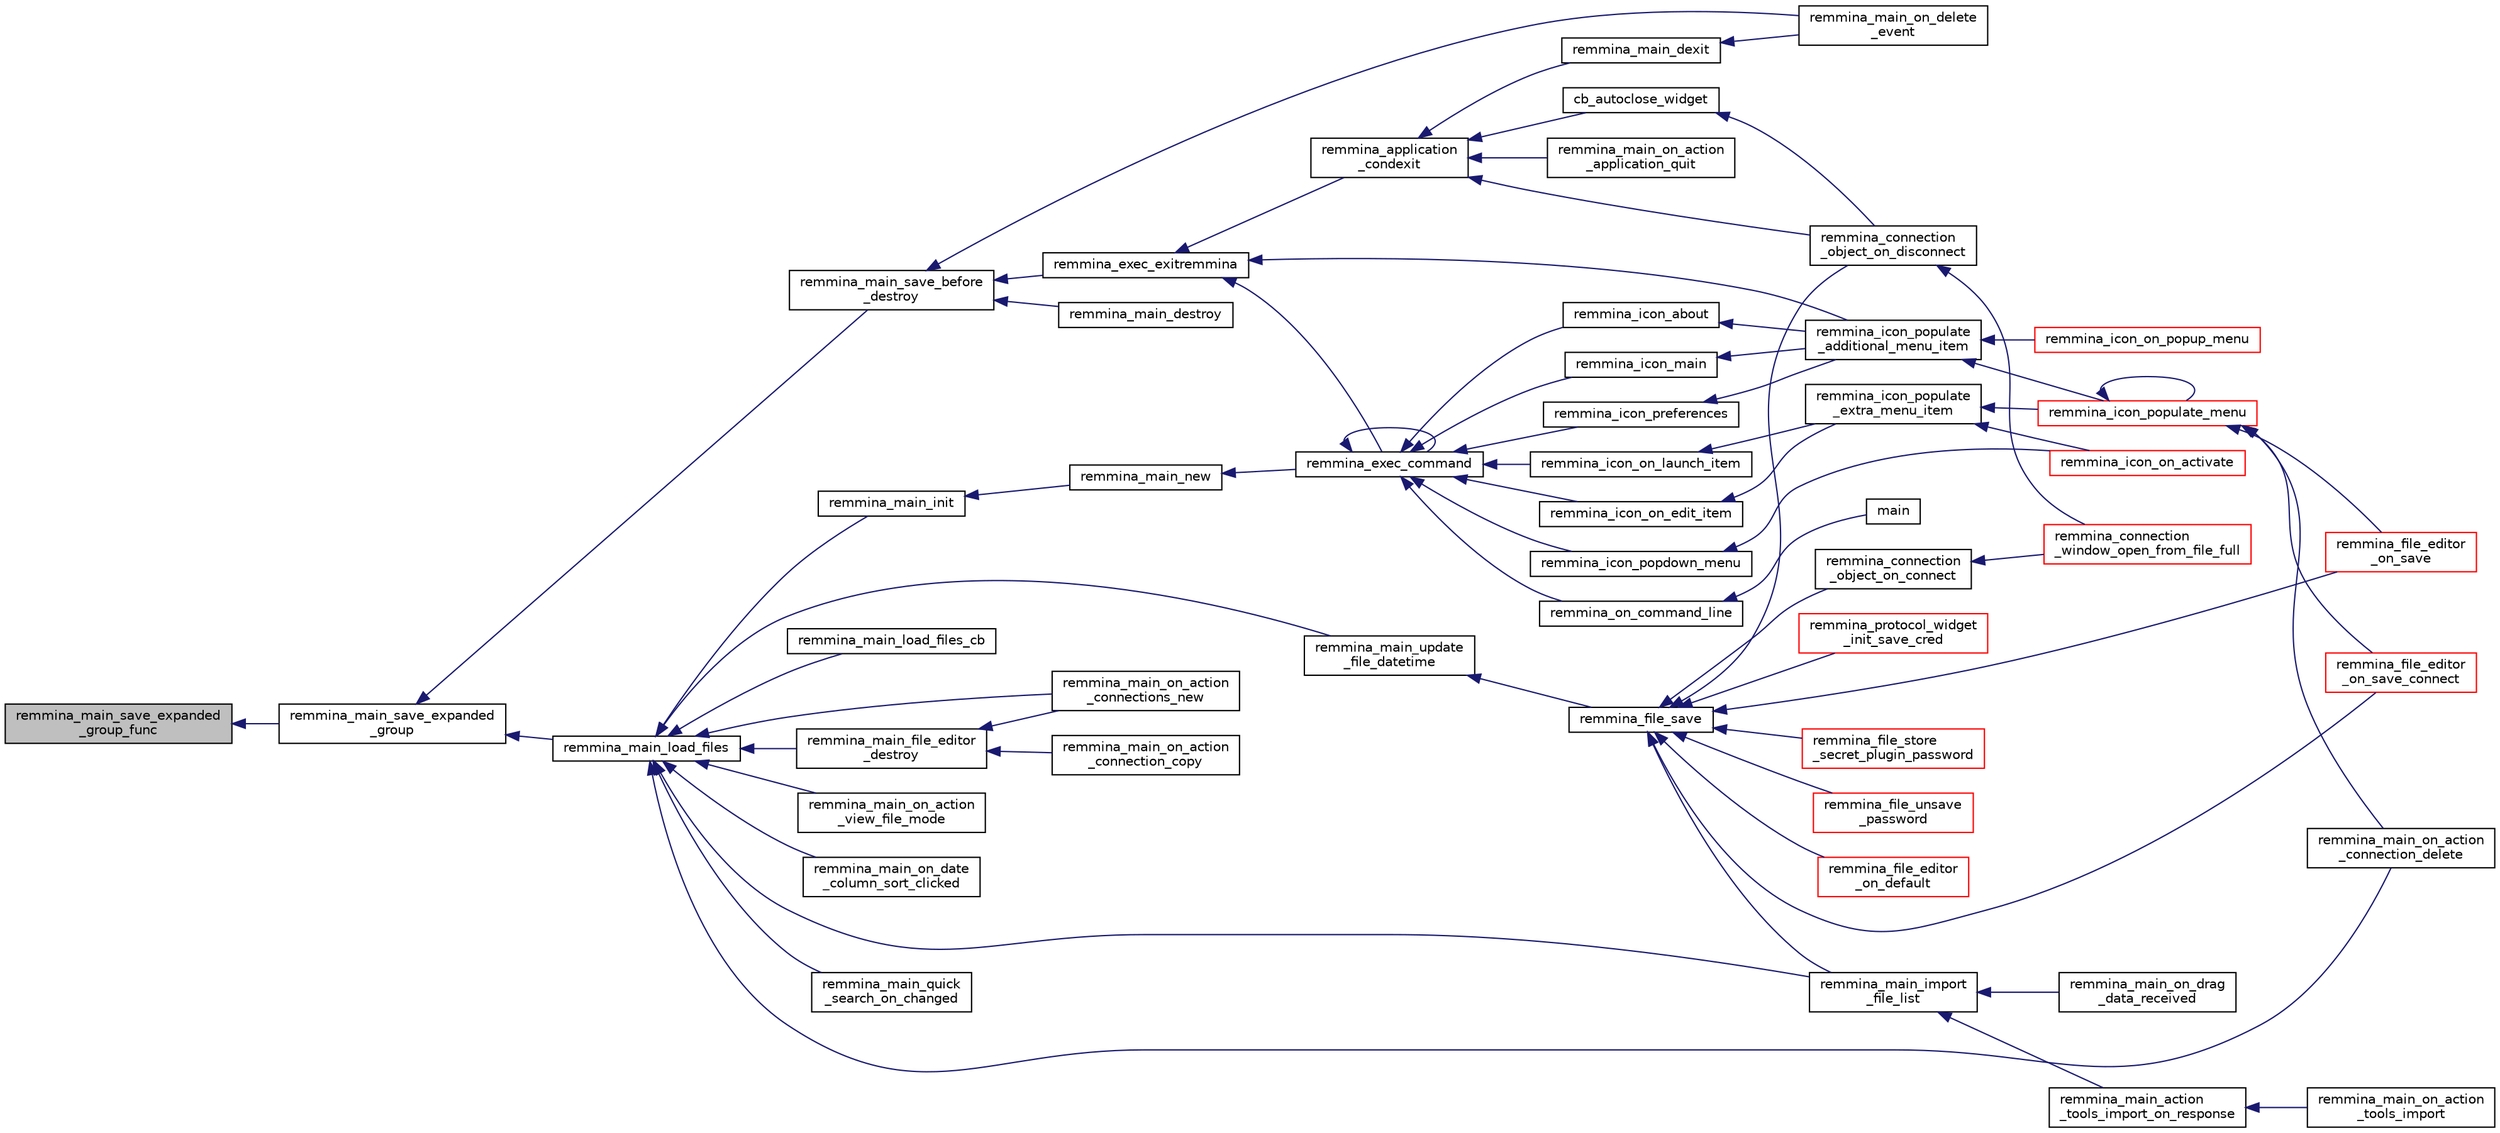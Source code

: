 digraph "remmina_main_save_expanded_group_func"
{
  edge [fontname="Helvetica",fontsize="10",labelfontname="Helvetica",labelfontsize="10"];
  node [fontname="Helvetica",fontsize="10",shape=record];
  rankdir="LR";
  Node6116 [label="remmina_main_save_expanded\l_group_func",height=0.2,width=0.4,color="black", fillcolor="grey75", style="filled", fontcolor="black"];
  Node6116 -> Node6117 [dir="back",color="midnightblue",fontsize="10",style="solid",fontname="Helvetica"];
  Node6117 [label="remmina_main_save_expanded\l_group",height=0.2,width=0.4,color="black", fillcolor="white", style="filled",URL="$remmina__main_8c.html#ad8744dc59ba8072ffdf557b6c94e9f40"];
  Node6117 -> Node6118 [dir="back",color="midnightblue",fontsize="10",style="solid",fontname="Helvetica"];
  Node6118 [label="remmina_main_save_before\l_destroy",height=0.2,width=0.4,color="black", fillcolor="white", style="filled",URL="$remmina__main_8h.html#a95cedb0d631aacbd1b4a5ee1e10a40a5"];
  Node6118 -> Node6119 [dir="back",color="midnightblue",fontsize="10",style="solid",fontname="Helvetica"];
  Node6119 [label="remmina_exec_exitremmina",height=0.2,width=0.4,color="black", fillcolor="white", style="filled",URL="$remmina__exec_8h.html#adbaf105af1039e44ba503a8d7174535f"];
  Node6119 -> Node6120 [dir="back",color="midnightblue",fontsize="10",style="solid",fontname="Helvetica"];
  Node6120 [label="remmina_application\l_condexit",height=0.2,width=0.4,color="black", fillcolor="white", style="filled",URL="$remmina__exec_8h.html#aaa67e07e2426828d7e7b9b30d2038d31"];
  Node6120 -> Node6121 [dir="back",color="midnightblue",fontsize="10",style="solid",fontname="Helvetica"];
  Node6121 [label="cb_autoclose_widget",height=0.2,width=0.4,color="black", fillcolor="white", style="filled",URL="$remmina__connection__window_8c.html#a6d866a05da5d47a9342d4c87dbf70863"];
  Node6121 -> Node6122 [dir="back",color="midnightblue",fontsize="10",style="solid",fontname="Helvetica"];
  Node6122 [label="remmina_connection\l_object_on_disconnect",height=0.2,width=0.4,color="black", fillcolor="white", style="filled",URL="$remmina__connection__window_8c.html#ad6ea67e2303625444fb4936a114e82df"];
  Node6122 -> Node6123 [dir="back",color="midnightblue",fontsize="10",style="solid",fontname="Helvetica"];
  Node6123 [label="remmina_connection\l_window_open_from_file_full",height=0.2,width=0.4,color="red", fillcolor="white", style="filled",URL="$remmina__connection__window_8h.html#adbf2b670ca3bae96a99cb0b36021a961"];
  Node6120 -> Node6122 [dir="back",color="midnightblue",fontsize="10",style="solid",fontname="Helvetica"];
  Node6120 -> Node6182 [dir="back",color="midnightblue",fontsize="10",style="solid",fontname="Helvetica"];
  Node6182 [label="remmina_main_dexit",height=0.2,width=0.4,color="black", fillcolor="white", style="filled",URL="$remmina__main_8c.html#a33ef5745d8b934ef52379c277d3a1ab2"];
  Node6182 -> Node6183 [dir="back",color="midnightblue",fontsize="10",style="solid",fontname="Helvetica"];
  Node6183 [label="remmina_main_on_delete\l_event",height=0.2,width=0.4,color="black", fillcolor="white", style="filled",URL="$remmina__main_8c.html#a40493bb60c169e53e2e08a0d0a808302"];
  Node6120 -> Node6184 [dir="back",color="midnightblue",fontsize="10",style="solid",fontname="Helvetica"];
  Node6184 [label="remmina_main_on_action\l_application_quit",height=0.2,width=0.4,color="black", fillcolor="white", style="filled",URL="$remmina__main_8c.html#a4948f36273d9da969521981851149271"];
  Node6119 -> Node6126 [dir="back",color="midnightblue",fontsize="10",style="solid",fontname="Helvetica"];
  Node6126 [label="remmina_exec_command",height=0.2,width=0.4,color="black", fillcolor="white", style="filled",URL="$remmina__exec_8h.html#a424cabdcff647797061e7482049d62a7"];
  Node6126 -> Node6127 [dir="back",color="midnightblue",fontsize="10",style="solid",fontname="Helvetica"];
  Node6127 [label="remmina_on_command_line",height=0.2,width=0.4,color="black", fillcolor="white", style="filled",URL="$remmina_8c.html#aeb286fc5bd52ab5382ab8cb495dc2914"];
  Node6127 -> Node6128 [dir="back",color="midnightblue",fontsize="10",style="solid",fontname="Helvetica"];
  Node6128 [label="main",height=0.2,width=0.4,color="black", fillcolor="white", style="filled",URL="$remmina_8c.html#a0ddf1224851353fc92bfbff6f499fa97"];
  Node6126 -> Node6126 [dir="back",color="midnightblue",fontsize="10",style="solid",fontname="Helvetica"];
  Node6126 -> Node6129 [dir="back",color="midnightblue",fontsize="10",style="solid",fontname="Helvetica"];
  Node6129 [label="remmina_icon_main",height=0.2,width=0.4,color="black", fillcolor="white", style="filled",URL="$remmina__icon_8c.html#a920476110ab6410c8fc8cf734109e497"];
  Node6129 -> Node6130 [dir="back",color="midnightblue",fontsize="10",style="solid",fontname="Helvetica"];
  Node6130 [label="remmina_icon_populate\l_additional_menu_item",height=0.2,width=0.4,color="black", fillcolor="white", style="filled",URL="$remmina__icon_8c.html#a8aaf73ed94cf20dcce1c7be26262cb56"];
  Node6130 -> Node6131 [dir="back",color="midnightblue",fontsize="10",style="solid",fontname="Helvetica"];
  Node6131 [label="remmina_icon_populate_menu",height=0.2,width=0.4,color="red", fillcolor="white", style="filled",URL="$remmina__icon_8h.html#af80ed314f91d653237249d839c7fc3b2"];
  Node6131 -> Node6132 [dir="back",color="midnightblue",fontsize="10",style="solid",fontname="Helvetica"];
  Node6132 [label="remmina_file_editor\l_on_save",height=0.2,width=0.4,color="red", fillcolor="white", style="filled",URL="$remmina__file__editor_8c.html#ac2a5cf9cdcf640986e245eb04be9c4ad"];
  Node6131 -> Node6134 [dir="back",color="midnightblue",fontsize="10",style="solid",fontname="Helvetica"];
  Node6134 [label="remmina_file_editor\l_on_save_connect",height=0.2,width=0.4,color="red", fillcolor="white", style="filled",URL="$remmina__file__editor_8c.html#a57224f3f69f04f398de563b71be6b18e"];
  Node6131 -> Node6131 [dir="back",color="midnightblue",fontsize="10",style="solid",fontname="Helvetica"];
  Node6131 -> Node6138 [dir="back",color="midnightblue",fontsize="10",style="solid",fontname="Helvetica"];
  Node6138 [label="remmina_main_on_action\l_connection_delete",height=0.2,width=0.4,color="black", fillcolor="white", style="filled",URL="$remmina__main_8c.html#aa0cd57e00874ae6ca8b0ee83213267da"];
  Node6130 -> Node6139 [dir="back",color="midnightblue",fontsize="10",style="solid",fontname="Helvetica"];
  Node6139 [label="remmina_icon_on_popup_menu",height=0.2,width=0.4,color="red", fillcolor="white", style="filled",URL="$remmina__icon_8c.html#a95b917790eeb38e48137018796bdda93"];
  Node6126 -> Node6140 [dir="back",color="midnightblue",fontsize="10",style="solid",fontname="Helvetica"];
  Node6140 [label="remmina_icon_preferences",height=0.2,width=0.4,color="black", fillcolor="white", style="filled",URL="$remmina__icon_8c.html#ad3b0e3d12e4854eae05b1afea19da404"];
  Node6140 -> Node6130 [dir="back",color="midnightblue",fontsize="10",style="solid",fontname="Helvetica"];
  Node6126 -> Node6141 [dir="back",color="midnightblue",fontsize="10",style="solid",fontname="Helvetica"];
  Node6141 [label="remmina_icon_about",height=0.2,width=0.4,color="black", fillcolor="white", style="filled",URL="$remmina__icon_8c.html#a5cdf1958ef01e49889bcee2e90e2cf71"];
  Node6141 -> Node6130 [dir="back",color="midnightblue",fontsize="10",style="solid",fontname="Helvetica"];
  Node6126 -> Node6142 [dir="back",color="midnightblue",fontsize="10",style="solid",fontname="Helvetica"];
  Node6142 [label="remmina_icon_on_launch_item",height=0.2,width=0.4,color="black", fillcolor="white", style="filled",URL="$remmina__icon_8c.html#ad1699688680e12abcfd5c74dd2f76d83"];
  Node6142 -> Node6143 [dir="back",color="midnightblue",fontsize="10",style="solid",fontname="Helvetica"];
  Node6143 [label="remmina_icon_populate\l_extra_menu_item",height=0.2,width=0.4,color="black", fillcolor="white", style="filled",URL="$remmina__icon_8c.html#a2847311861df3a2f1c8bbcd35cf3fd6f"];
  Node6143 -> Node6131 [dir="back",color="midnightblue",fontsize="10",style="solid",fontname="Helvetica"];
  Node6143 -> Node6144 [dir="back",color="midnightblue",fontsize="10",style="solid",fontname="Helvetica"];
  Node6144 [label="remmina_icon_on_activate",height=0.2,width=0.4,color="red", fillcolor="white", style="filled",URL="$remmina__icon_8c.html#af175fef31eb95974094088235b3a2b1d"];
  Node6126 -> Node6145 [dir="back",color="midnightblue",fontsize="10",style="solid",fontname="Helvetica"];
  Node6145 [label="remmina_icon_on_edit_item",height=0.2,width=0.4,color="black", fillcolor="white", style="filled",URL="$remmina__icon_8c.html#af8708120906a8dc41a7998ebf9ecd129"];
  Node6145 -> Node6143 [dir="back",color="midnightblue",fontsize="10",style="solid",fontname="Helvetica"];
  Node6126 -> Node6146 [dir="back",color="midnightblue",fontsize="10",style="solid",fontname="Helvetica"];
  Node6146 [label="remmina_icon_popdown_menu",height=0.2,width=0.4,color="black", fillcolor="white", style="filled",URL="$remmina__icon_8c.html#a444be76e3c3a065279c5f9abc7fae833"];
  Node6146 -> Node6144 [dir="back",color="midnightblue",fontsize="10",style="solid",fontname="Helvetica"];
  Node6119 -> Node6130 [dir="back",color="midnightblue",fontsize="10",style="solid",fontname="Helvetica"];
  Node6118 -> Node6183 [dir="back",color="midnightblue",fontsize="10",style="solid",fontname="Helvetica"];
  Node6118 -> Node6185 [dir="back",color="midnightblue",fontsize="10",style="solid",fontname="Helvetica"];
  Node6185 [label="remmina_main_destroy",height=0.2,width=0.4,color="black", fillcolor="white", style="filled",URL="$remmina__main_8h.html#a77d974da2ddd1ea7c87f8b9bb1eedda8"];
  Node6117 -> Node6186 [dir="back",color="midnightblue",fontsize="10",style="solid",fontname="Helvetica"];
  Node6186 [label="remmina_main_load_files",height=0.2,width=0.4,color="black", fillcolor="white", style="filled",URL="$remmina__main_8c.html#a3617295e74fa84edbd41dedc601402a7"];
  Node6186 -> Node6187 [dir="back",color="midnightblue",fontsize="10",style="solid",fontname="Helvetica"];
  Node6187 [label="remmina_main_load_files_cb",height=0.2,width=0.4,color="black", fillcolor="white", style="filled",URL="$remmina__main_8c.html#a2d8aed506a9e65e444507b6eae74bbb0"];
  Node6186 -> Node6188 [dir="back",color="midnightblue",fontsize="10",style="solid",fontname="Helvetica"];
  Node6188 [label="remmina_main_file_editor\l_destroy",height=0.2,width=0.4,color="black", fillcolor="white", style="filled",URL="$remmina__main_8c.html#a6a466d0b07944e619bd9b0e473c8a5bd"];
  Node6188 -> Node6189 [dir="back",color="midnightblue",fontsize="10",style="solid",fontname="Helvetica"];
  Node6189 [label="remmina_main_on_action\l_connections_new",height=0.2,width=0.4,color="black", fillcolor="white", style="filled",URL="$remmina__main_8c.html#a2ca39ab0b22fd98257504ded7eeec618"];
  Node6188 -> Node6190 [dir="back",color="midnightblue",fontsize="10",style="solid",fontname="Helvetica"];
  Node6190 [label="remmina_main_on_action\l_connection_copy",height=0.2,width=0.4,color="black", fillcolor="white", style="filled",URL="$remmina__main_8c.html#a58b83c6d07785319ed55f937b1c734f5"];
  Node6186 -> Node6189 [dir="back",color="midnightblue",fontsize="10",style="solid",fontname="Helvetica"];
  Node6186 -> Node6138 [dir="back",color="midnightblue",fontsize="10",style="solid",fontname="Helvetica"];
  Node6186 -> Node6191 [dir="back",color="midnightblue",fontsize="10",style="solid",fontname="Helvetica"];
  Node6191 [label="remmina_main_on_action\l_view_file_mode",height=0.2,width=0.4,color="black", fillcolor="white", style="filled",URL="$remmina__main_8c.html#af53a0f0667da4a5198655a69f7a4af3e"];
  Node6186 -> Node6192 [dir="back",color="midnightblue",fontsize="10",style="solid",fontname="Helvetica"];
  Node6192 [label="remmina_main_on_date\l_column_sort_clicked",height=0.2,width=0.4,color="black", fillcolor="white", style="filled",URL="$remmina__main_8c.html#a3d60de4c121cae0c82e60b13873073db"];
  Node6186 -> Node6193 [dir="back",color="midnightblue",fontsize="10",style="solid",fontname="Helvetica"];
  Node6193 [label="remmina_main_import\l_file_list",height=0.2,width=0.4,color="black", fillcolor="white", style="filled",URL="$remmina__main_8c.html#ac767825cb87a34531306cfb587216d20"];
  Node6193 -> Node6194 [dir="back",color="midnightblue",fontsize="10",style="solid",fontname="Helvetica"];
  Node6194 [label="remmina_main_action\l_tools_import_on_response",height=0.2,width=0.4,color="black", fillcolor="white", style="filled",URL="$remmina__main_8c.html#a85aa313453e0ecaa17bcce233973998d"];
  Node6194 -> Node6195 [dir="back",color="midnightblue",fontsize="10",style="solid",fontname="Helvetica"];
  Node6195 [label="remmina_main_on_action\l_tools_import",height=0.2,width=0.4,color="black", fillcolor="white", style="filled",URL="$remmina__main_8c.html#a9e706f753d46c8efdb0b7f2b0539081e"];
  Node6193 -> Node6196 [dir="back",color="midnightblue",fontsize="10",style="solid",fontname="Helvetica"];
  Node6196 [label="remmina_main_on_drag\l_data_received",height=0.2,width=0.4,color="black", fillcolor="white", style="filled",URL="$remmina__main_8c.html#adf073486149762f547504020484bff70"];
  Node6186 -> Node6197 [dir="back",color="midnightblue",fontsize="10",style="solid",fontname="Helvetica"];
  Node6197 [label="remmina_main_quick\l_search_on_changed",height=0.2,width=0.4,color="black", fillcolor="white", style="filled",URL="$remmina__main_8c.html#a1cac4199e40e35bf3fcdb98841615657"];
  Node6186 -> Node6198 [dir="back",color="midnightblue",fontsize="10",style="solid",fontname="Helvetica"];
  Node6198 [label="remmina_main_init",height=0.2,width=0.4,color="black", fillcolor="white", style="filled",URL="$remmina__main_8c.html#afefc1b651e1c546e949dbe6df72b0300"];
  Node6198 -> Node6199 [dir="back",color="midnightblue",fontsize="10",style="solid",fontname="Helvetica"];
  Node6199 [label="remmina_main_new",height=0.2,width=0.4,color="black", fillcolor="white", style="filled",URL="$remmina__main_8h.html#a0c322c3136c4225d5f8d4cee318afce7"];
  Node6199 -> Node6126 [dir="back",color="midnightblue",fontsize="10",style="solid",fontname="Helvetica"];
  Node6186 -> Node6200 [dir="back",color="midnightblue",fontsize="10",style="solid",fontname="Helvetica"];
  Node6200 [label="remmina_main_update\l_file_datetime",height=0.2,width=0.4,color="black", fillcolor="white", style="filled",URL="$remmina__main_8h.html#a5ae0372dafe41f96a09097c07d1b270a"];
  Node6200 -> Node6201 [dir="back",color="midnightblue",fontsize="10",style="solid",fontname="Helvetica"];
  Node6201 [label="remmina_file_save",height=0.2,width=0.4,color="black", fillcolor="white", style="filled",URL="$remmina__file_8h.html#a8c893a5deec9bc446bd89cc9973416c7"];
  Node6201 -> Node6166 [dir="back",color="midnightblue",fontsize="10",style="solid",fontname="Helvetica"];
  Node6166 [label="remmina_connection\l_object_on_connect",height=0.2,width=0.4,color="black", fillcolor="white", style="filled",URL="$remmina__connection__window_8c.html#a0ad685a873ecef95ec13caba17e0c22e"];
  Node6166 -> Node6123 [dir="back",color="midnightblue",fontsize="10",style="solid",fontname="Helvetica"];
  Node6201 -> Node6122 [dir="back",color="midnightblue",fontsize="10",style="solid",fontname="Helvetica"];
  Node6201 -> Node6202 [dir="back",color="midnightblue",fontsize="10",style="solid",fontname="Helvetica"];
  Node6202 [label="remmina_file_store\l_secret_plugin_password",height=0.2,width=0.4,color="red", fillcolor="white", style="filled",URL="$remmina__file_8h.html#a3be28ff7f5a9b44dc47f92b883a85ac5"];
  Node6201 -> Node6209 [dir="back",color="midnightblue",fontsize="10",style="solid",fontname="Helvetica"];
  Node6209 [label="remmina_file_unsave\l_password",height=0.2,width=0.4,color="red", fillcolor="white", style="filled",URL="$remmina__file_8h.html#a6a79eb0cd9dc195cc5bd1904e2e1e26c"];
  Node6201 -> Node6211 [dir="back",color="midnightblue",fontsize="10",style="solid",fontname="Helvetica"];
  Node6211 [label="remmina_file_editor\l_on_default",height=0.2,width=0.4,color="red", fillcolor="white", style="filled",URL="$remmina__file__editor_8c.html#afcc5ee6fcd22686b716fbe595cb210a6"];
  Node6201 -> Node6132 [dir="back",color="midnightblue",fontsize="10",style="solid",fontname="Helvetica"];
  Node6201 -> Node6134 [dir="back",color="midnightblue",fontsize="10",style="solid",fontname="Helvetica"];
  Node6201 -> Node6193 [dir="back",color="midnightblue",fontsize="10",style="solid",fontname="Helvetica"];
  Node6201 -> Node6212 [dir="back",color="midnightblue",fontsize="10",style="solid",fontname="Helvetica"];
  Node6212 [label="remmina_protocol_widget\l_init_save_cred",height=0.2,width=0.4,color="red", fillcolor="white", style="filled",URL="$remmina__protocol__widget_8h.html#a7ac09ee83afa8a1a60cadf56b0ec83a6"];
}
